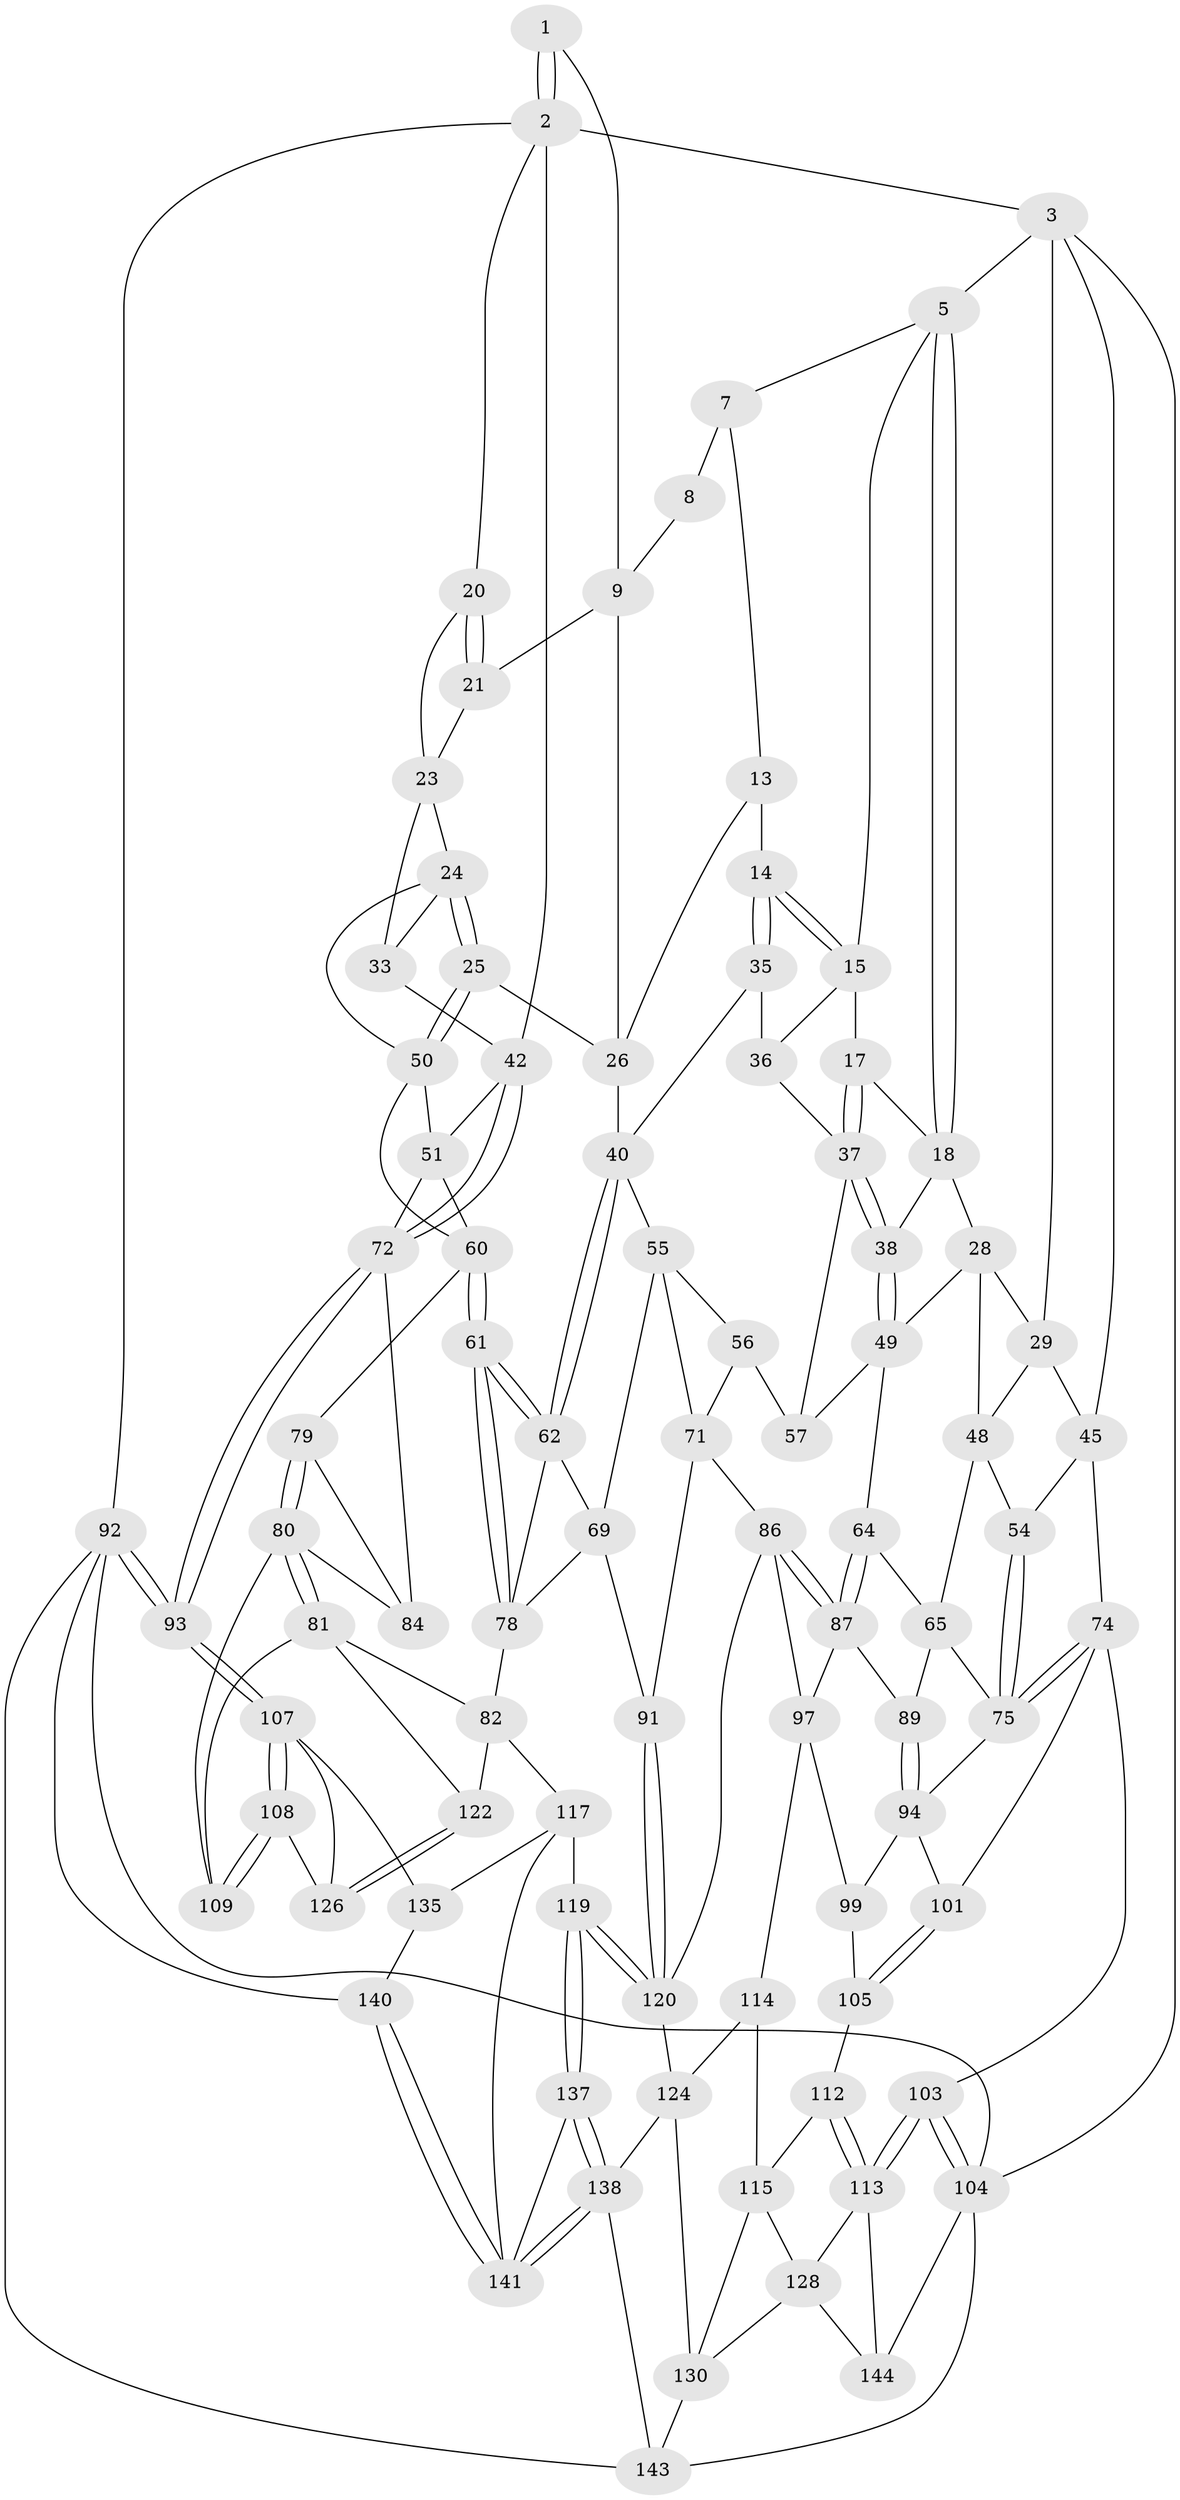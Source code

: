 // Generated by graph-tools (version 1.1) at 2025/52/02/27/25 19:52:36]
// undirected, 87 vertices, 194 edges
graph export_dot {
graph [start="1"]
  node [color=gray90,style=filled];
  1 [pos="+0.8188754221934237+0"];
  2 [pos="+1+0",super="+19"];
  3 [pos="+0+0",super="+4"];
  5 [pos="+0.07916050714247695+0",super="+6"];
  7 [pos="+0.4674526647347955+0",super="+12"];
  8 [pos="+0.6475736048404437+0",super="+11"];
  9 [pos="+0.8083885528288868+0.049280988109337544",super="+10"];
  13 [pos="+0.5717115877651318+0.11773743626982201"];
  14 [pos="+0.5357004748212718+0.14776760416189474"];
  15 [pos="+0.36826348130087744+0.10058926916980428",super="+16"];
  17 [pos="+0.3557699799646619+0.13343438054516366"];
  18 [pos="+0.2701135248117782+0.15547349693858195",super="+27"];
  20 [pos="+1+0.08238320376798325",super="+31"];
  21 [pos="+0.8279026265598753+0.06837745845040456",super="+22"];
  23 [pos="+0.8349063060626432+0.11392961186595921",super="+32"];
  24 [pos="+0.8131411971609744+0.16839569808410274",super="+34"];
  25 [pos="+0.7681402316022139+0.2432554389704576"];
  26 [pos="+0.7340358920382181+0.2393242689917882",super="+30"];
  28 [pos="+0.15057977418715157+0.16725558257134301",super="+47"];
  29 [pos="+0.13916790104474772+0.15577132833654483",super="+44"];
  33 [pos="+0.8957795110534251+0.21064433499072938"];
  35 [pos="+0.4960277553301279+0.22121714680687993"];
  36 [pos="+0.48860758707245916+0.22241573399997702"];
  37 [pos="+0.3573118349089909+0.22536311588857103",super="+39"];
  38 [pos="+0.28037400451520283+0.28271509149278423"];
  40 [pos="+0.6462213567764903+0.31767050070630554",super="+41"];
  42 [pos="+1+0.23056289470425775",super="+43"];
  45 [pos="+0.04580164424609525+0.22882098586221342",super="+46"];
  48 [pos="+0.11126145831457215+0.290698202804932",super="+53"];
  49 [pos="+0.26413775001538914+0.32872659292435963",super="+59"];
  50 [pos="+0.8438958425841334+0.29477987694090185",super="+52"];
  51 [pos="+1+0.3081049341652025",super="+66"];
  54 [pos="+0.0420134719592279+0.37047980146138987"];
  55 [pos="+0.4926543087642721+0.36085907109600435",super="+70"];
  56 [pos="+0.4425485574892374+0.31350834815389456",super="+63"];
  57 [pos="+0.41726259325760534+0.26682691978662826",super="+58"];
  60 [pos="+0.8264741971810216+0.4153045233298726",super="+67"];
  61 [pos="+0.8150409250806717+0.4205987201940091"];
  62 [pos="+0.6490860230173632+0.32825948612007394",super="+68"];
  64 [pos="+0.2395485178098225+0.4044387183793427"];
  65 [pos="+0.1566745123061506+0.4153770070964416",super="+76"];
  69 [pos="+0.5008469492752423+0.45201567659837977",super="+90"];
  71 [pos="+0.41093772868357986+0.47561690415669206",super="+85"];
  72 [pos="+1+0.542628116910828",super="+73"];
  74 [pos="+0+0.40186244549871813",super="+102"];
  75 [pos="+0+0.4015038943246806",super="+77"];
  78 [pos="+0.7040164498727786+0.5642762999222871",super="+83"];
  79 [pos="+0.8994097278407414+0.5439164144079915"];
  80 [pos="+0.841539769498075+0.6224757855891195",super="+106"];
  81 [pos="+0.8147666773200679+0.6340815961353361",super="+111"];
  82 [pos="+0.7996628024186953+0.6324690417129906",super="+116"];
  84 [pos="+1+0.5541636171897589"];
  86 [pos="+0.39260888239305425+0.6098702867934814",super="+96"];
  87 [pos="+0.23437675688748333+0.5414148702645323",super="+88"];
  89 [pos="+0.18588259962391152+0.5763609531709611"];
  91 [pos="+0.6442104963034723+0.6293496829911895"];
  92 [pos="+1+1",super="+148"];
  93 [pos="+1+0.8527359753554942"];
  94 [pos="+0.1834703640986698+0.5833852081092088",super="+95"];
  97 [pos="+0.29394810807072896+0.6714258739719231",super="+98"];
  99 [pos="+0.2195382921448287+0.6462203926570482",super="+100"];
  101 [pos="+0.025757474078535663+0.6384966783450239"];
  103 [pos="+0+0.7746474441036257"];
  104 [pos="+0+1",super="+145"];
  105 [pos="+0.10876592172739083+0.6511042937795793",super="+110"];
  107 [pos="+1+0.8510546620555288",super="+134"];
  108 [pos="+1+0.803884672256079"];
  109 [pos="+0.9531499558972528+0.6708684504845924"];
  112 [pos="+0.15510576892609546+0.6951959550978539"];
  113 [pos="+0.02085258538155916+0.8281895333500361",super="+129"];
  114 [pos="+0.2870381782083325+0.6861288817923757"];
  115 [pos="+0.19484475116659897+0.7489792971329328",super="+127"];
  117 [pos="+0.709961140583903+0.8104966803285066",super="+118"];
  119 [pos="+0.6312379957338653+0.7878702532953518"];
  120 [pos="+0.6135480195544929+0.7598575325912228",super="+121"];
  122 [pos="+0.891470613267141+0.7602515981325053",super="+123"];
  124 [pos="+0.382937371918402+0.899625219111135",super="+125"];
  126 [pos="+0.9995181003654695+0.803897935109473",super="+133"];
  128 [pos="+0.0922100180306152+0.8454975932151043",super="+132"];
  130 [pos="+0.20450778290744642+0.8050580355683008",super="+131"];
  135 [pos="+0.8285435175655151+0.9798429202001085",super="+136"];
  137 [pos="+0.5166103975121863+0.9138729023925827"];
  138 [pos="+0.386149213104557+0.9217787670241404",super="+139"];
  140 [pos="+0.666375734690163+1",super="+147"];
  141 [pos="+0.6608057216025096+1",super="+142"];
  143 [pos="+0.3743250977511104+0.9395151786456616",super="+146"];
  144 [pos="+0.12932071371793288+1"];
  1 -- 2;
  1 -- 2;
  1 -- 9;
  2 -- 3;
  2 -- 92;
  2 -- 42;
  2 -- 20;
  3 -- 104;
  3 -- 45;
  3 -- 5;
  3 -- 29;
  5 -- 18;
  5 -- 18;
  5 -- 7;
  5 -- 15;
  7 -- 8 [weight=2];
  7 -- 13;
  8 -- 9;
  9 -- 21;
  9 -- 26;
  13 -- 14;
  13 -- 26;
  14 -- 15;
  14 -- 15;
  14 -- 35;
  14 -- 35;
  15 -- 17;
  15 -- 36;
  17 -- 18;
  17 -- 37;
  17 -- 37;
  18 -- 28;
  18 -- 38;
  20 -- 21 [weight=2];
  20 -- 21;
  20 -- 23;
  21 -- 23;
  23 -- 24;
  23 -- 33;
  24 -- 25;
  24 -- 25;
  24 -- 33;
  24 -- 50;
  25 -- 26;
  25 -- 50;
  25 -- 50;
  26 -- 40;
  28 -- 29;
  28 -- 48;
  28 -- 49;
  29 -- 48;
  29 -- 45;
  33 -- 42;
  35 -- 36;
  35 -- 40;
  36 -- 37;
  37 -- 38;
  37 -- 38;
  37 -- 57;
  38 -- 49;
  38 -- 49;
  40 -- 62;
  40 -- 62;
  40 -- 55;
  42 -- 72;
  42 -- 72;
  42 -- 51;
  45 -- 54;
  45 -- 74;
  48 -- 65;
  48 -- 54;
  49 -- 64;
  49 -- 57;
  50 -- 51;
  50 -- 60;
  51 -- 60;
  51 -- 72;
  54 -- 75;
  54 -- 75;
  55 -- 56;
  55 -- 69;
  55 -- 71;
  56 -- 57 [weight=2];
  56 -- 71;
  60 -- 61;
  60 -- 61;
  60 -- 79;
  61 -- 62;
  61 -- 62;
  61 -- 78;
  61 -- 78;
  62 -- 78;
  62 -- 69;
  64 -- 65;
  64 -- 87;
  64 -- 87;
  65 -- 89;
  65 -- 75;
  69 -- 91;
  69 -- 78;
  71 -- 91;
  71 -- 86;
  72 -- 93;
  72 -- 93;
  72 -- 84;
  74 -- 75;
  74 -- 75;
  74 -- 101;
  74 -- 103;
  75 -- 94;
  78 -- 82;
  79 -- 80;
  79 -- 80;
  79 -- 84;
  80 -- 81;
  80 -- 81;
  80 -- 84;
  80 -- 109;
  81 -- 82;
  81 -- 122;
  81 -- 109;
  82 -- 117;
  82 -- 122;
  86 -- 87;
  86 -- 87;
  86 -- 97;
  86 -- 120;
  87 -- 89;
  87 -- 97;
  89 -- 94;
  89 -- 94;
  91 -- 120;
  91 -- 120;
  92 -- 93;
  92 -- 93;
  92 -- 104;
  92 -- 140;
  92 -- 143;
  93 -- 107;
  93 -- 107;
  94 -- 101;
  94 -- 99;
  97 -- 114;
  97 -- 99;
  99 -- 105 [weight=2];
  101 -- 105;
  101 -- 105;
  103 -- 104;
  103 -- 104;
  103 -- 113;
  103 -- 113;
  104 -- 144;
  104 -- 143;
  105 -- 112;
  107 -- 108;
  107 -- 108;
  107 -- 126;
  107 -- 135;
  108 -- 109;
  108 -- 109;
  108 -- 126;
  112 -- 113;
  112 -- 113;
  112 -- 115;
  113 -- 128;
  113 -- 144;
  114 -- 115;
  114 -- 124;
  115 -- 128;
  115 -- 130;
  117 -- 135;
  117 -- 141;
  117 -- 119;
  119 -- 120;
  119 -- 120;
  119 -- 137;
  119 -- 137;
  120 -- 124;
  122 -- 126 [weight=2];
  122 -- 126;
  124 -- 130;
  124 -- 138;
  128 -- 144;
  128 -- 130;
  130 -- 143;
  135 -- 140 [weight=2];
  137 -- 138;
  137 -- 138;
  137 -- 141;
  138 -- 141;
  138 -- 141;
  138 -- 143;
  140 -- 141;
  140 -- 141;
}

